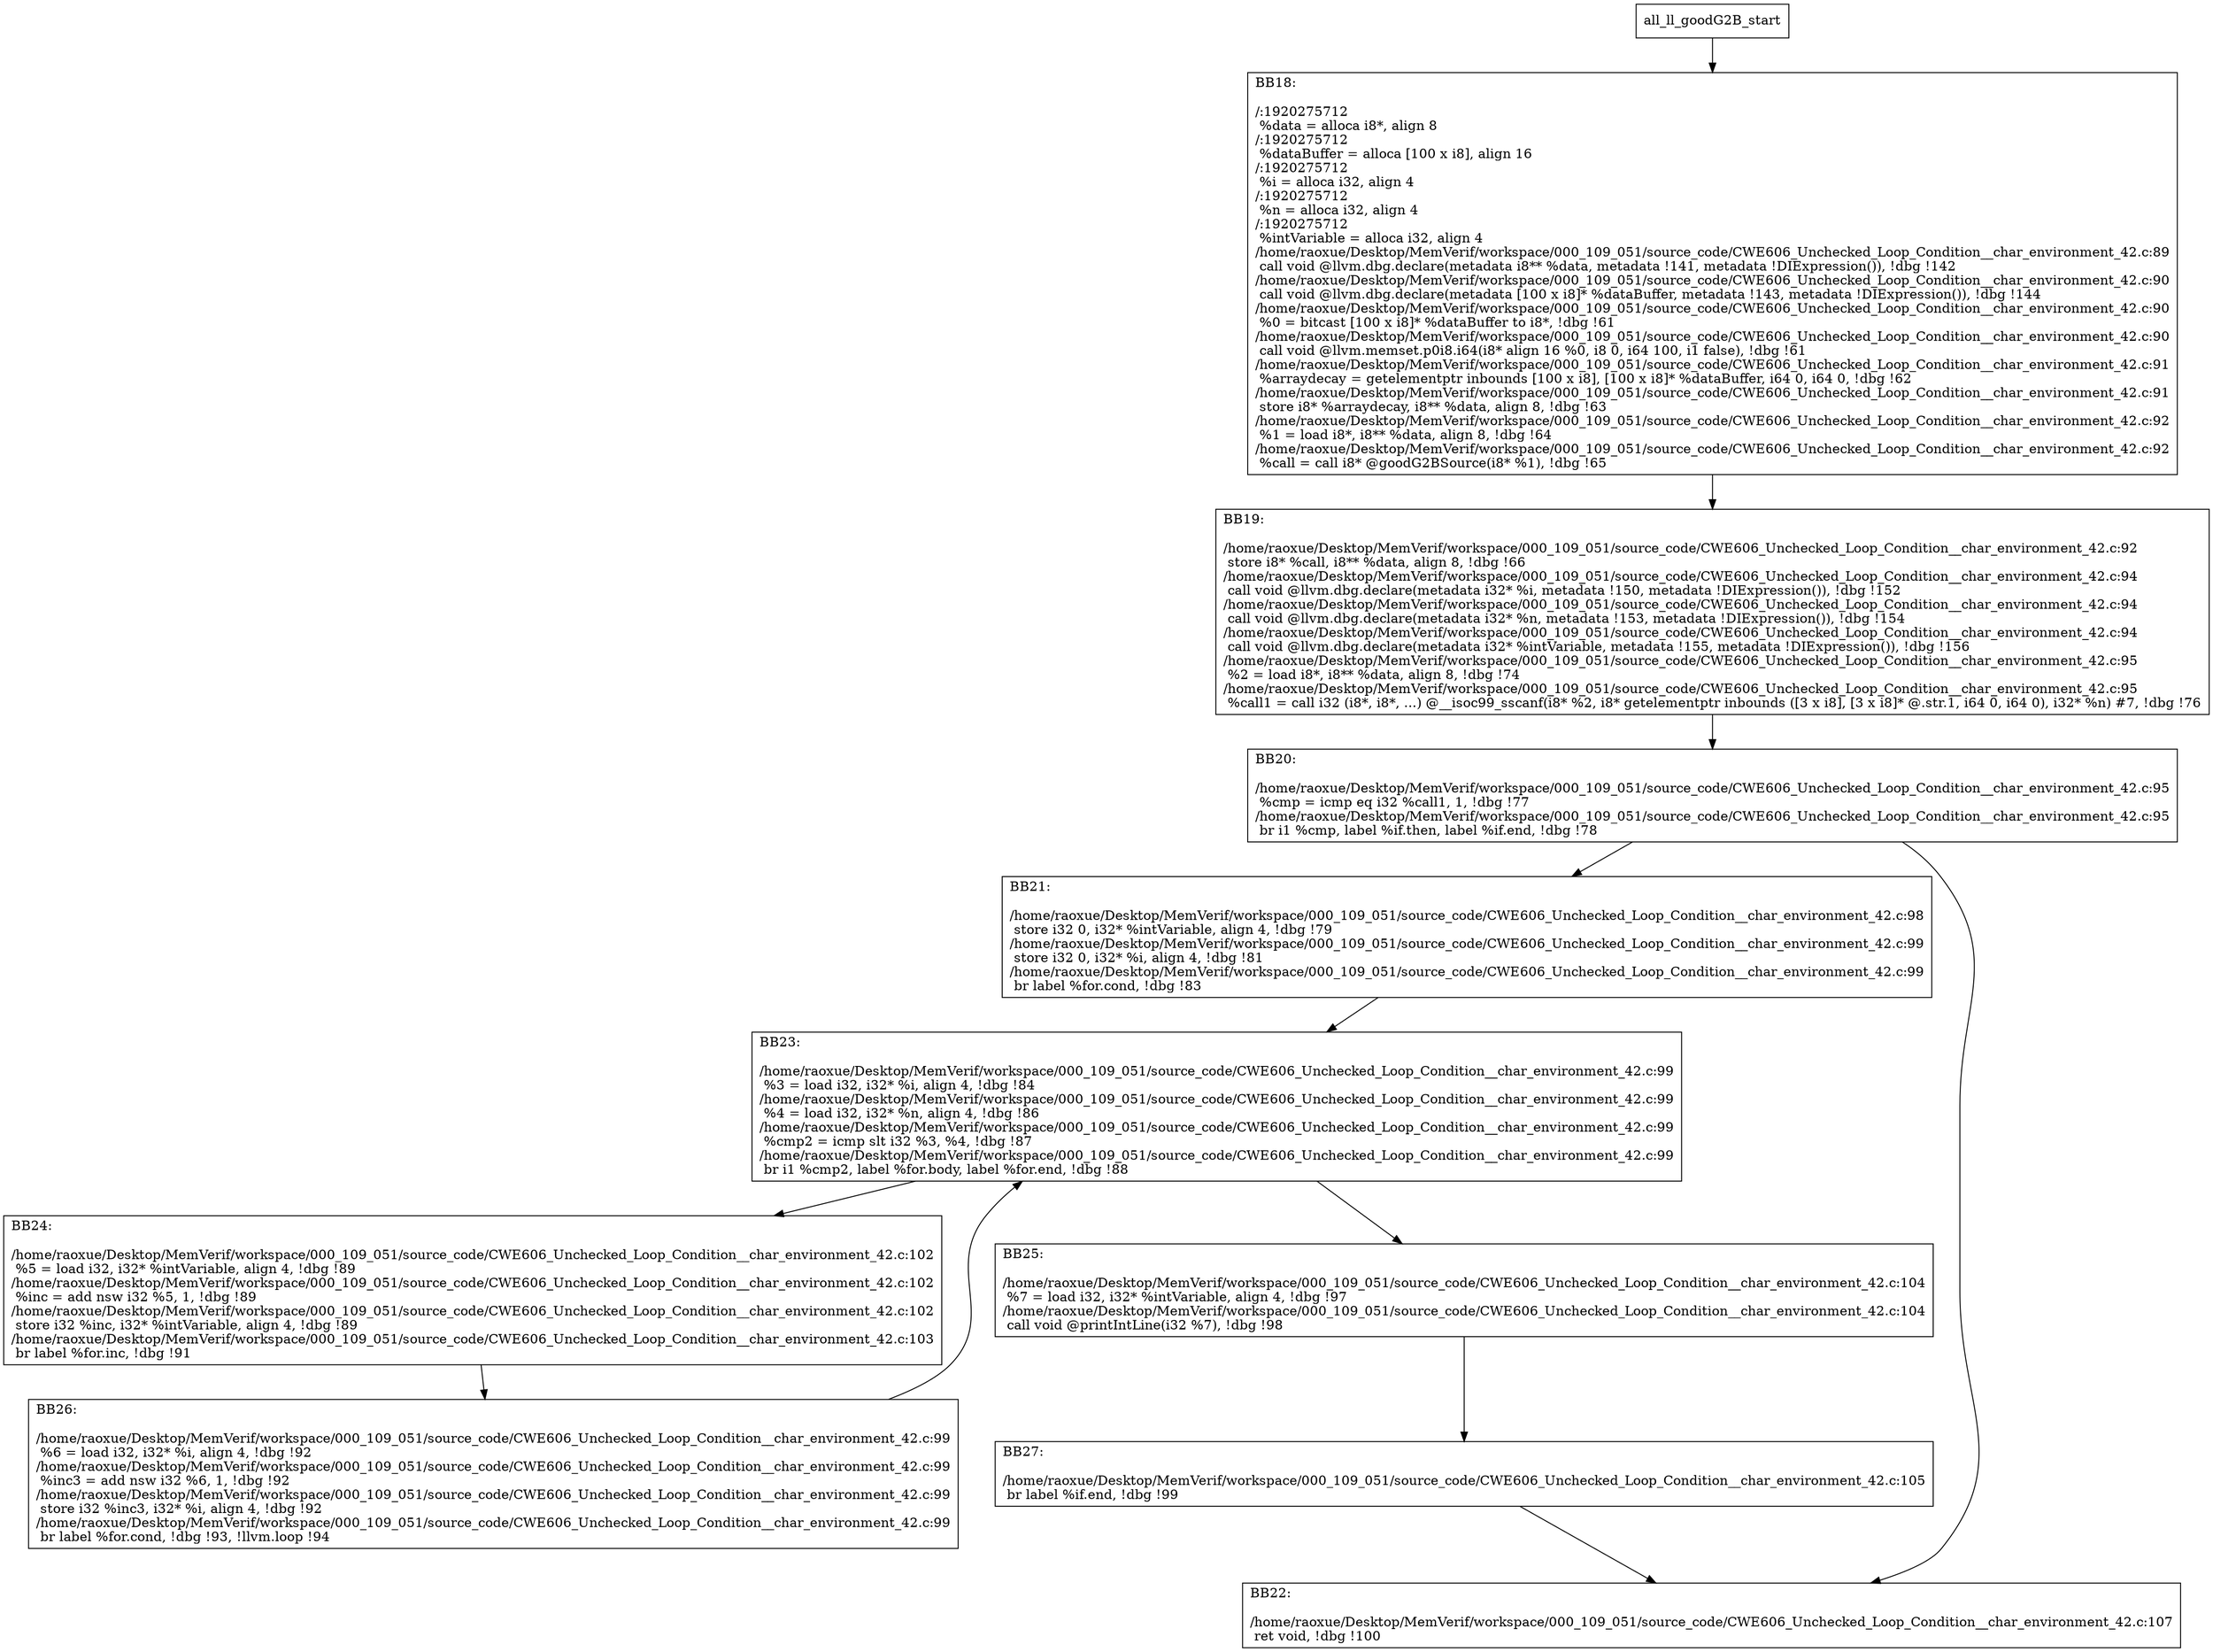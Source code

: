 digraph "CFG for'all_ll_goodG2B' function" {
	BBall_ll_goodG2B_start[shape=record,label="{all_ll_goodG2B_start}"];
	BBall_ll_goodG2B_start-> all_ll_goodG2BBB18;
	all_ll_goodG2BBB18 [shape=record, label="{BB18:\l\l/:1920275712\l
  %data = alloca i8*, align 8\l
/:1920275712\l
  %dataBuffer = alloca [100 x i8], align 16\l
/:1920275712\l
  %i = alloca i32, align 4\l
/:1920275712\l
  %n = alloca i32, align 4\l
/:1920275712\l
  %intVariable = alloca i32, align 4\l
/home/raoxue/Desktop/MemVerif/workspace/000_109_051/source_code/CWE606_Unchecked_Loop_Condition__char_environment_42.c:89\l
  call void @llvm.dbg.declare(metadata i8** %data, metadata !141, metadata !DIExpression()), !dbg !142\l
/home/raoxue/Desktop/MemVerif/workspace/000_109_051/source_code/CWE606_Unchecked_Loop_Condition__char_environment_42.c:90\l
  call void @llvm.dbg.declare(metadata [100 x i8]* %dataBuffer, metadata !143, metadata !DIExpression()), !dbg !144\l
/home/raoxue/Desktop/MemVerif/workspace/000_109_051/source_code/CWE606_Unchecked_Loop_Condition__char_environment_42.c:90\l
  %0 = bitcast [100 x i8]* %dataBuffer to i8*, !dbg !61\l
/home/raoxue/Desktop/MemVerif/workspace/000_109_051/source_code/CWE606_Unchecked_Loop_Condition__char_environment_42.c:90\l
  call void @llvm.memset.p0i8.i64(i8* align 16 %0, i8 0, i64 100, i1 false), !dbg !61\l
/home/raoxue/Desktop/MemVerif/workspace/000_109_051/source_code/CWE606_Unchecked_Loop_Condition__char_environment_42.c:91\l
  %arraydecay = getelementptr inbounds [100 x i8], [100 x i8]* %dataBuffer, i64 0, i64 0, !dbg !62\l
/home/raoxue/Desktop/MemVerif/workspace/000_109_051/source_code/CWE606_Unchecked_Loop_Condition__char_environment_42.c:91\l
  store i8* %arraydecay, i8** %data, align 8, !dbg !63\l
/home/raoxue/Desktop/MemVerif/workspace/000_109_051/source_code/CWE606_Unchecked_Loop_Condition__char_environment_42.c:92\l
  %1 = load i8*, i8** %data, align 8, !dbg !64\l
/home/raoxue/Desktop/MemVerif/workspace/000_109_051/source_code/CWE606_Unchecked_Loop_Condition__char_environment_42.c:92\l
  %call = call i8* @goodG2BSource(i8* %1), !dbg !65\l
}"];
	all_ll_goodG2BBB18-> all_ll_goodG2BBB19;
	all_ll_goodG2BBB19 [shape=record, label="{BB19:\l\l/home/raoxue/Desktop/MemVerif/workspace/000_109_051/source_code/CWE606_Unchecked_Loop_Condition__char_environment_42.c:92\l
  store i8* %call, i8** %data, align 8, !dbg !66\l
/home/raoxue/Desktop/MemVerif/workspace/000_109_051/source_code/CWE606_Unchecked_Loop_Condition__char_environment_42.c:94\l
  call void @llvm.dbg.declare(metadata i32* %i, metadata !150, metadata !DIExpression()), !dbg !152\l
/home/raoxue/Desktop/MemVerif/workspace/000_109_051/source_code/CWE606_Unchecked_Loop_Condition__char_environment_42.c:94\l
  call void @llvm.dbg.declare(metadata i32* %n, metadata !153, metadata !DIExpression()), !dbg !154\l
/home/raoxue/Desktop/MemVerif/workspace/000_109_051/source_code/CWE606_Unchecked_Loop_Condition__char_environment_42.c:94\l
  call void @llvm.dbg.declare(metadata i32* %intVariable, metadata !155, metadata !DIExpression()), !dbg !156\l
/home/raoxue/Desktop/MemVerif/workspace/000_109_051/source_code/CWE606_Unchecked_Loop_Condition__char_environment_42.c:95\l
  %2 = load i8*, i8** %data, align 8, !dbg !74\l
/home/raoxue/Desktop/MemVerif/workspace/000_109_051/source_code/CWE606_Unchecked_Loop_Condition__char_environment_42.c:95\l
  %call1 = call i32 (i8*, i8*, ...) @__isoc99_sscanf(i8* %2, i8* getelementptr inbounds ([3 x i8], [3 x i8]* @.str.1, i64 0, i64 0), i32* %n) #7, !dbg !76\l
}"];
	all_ll_goodG2BBB19-> all_ll_goodG2BBB20;
	all_ll_goodG2BBB20 [shape=record, label="{BB20:\l\l/home/raoxue/Desktop/MemVerif/workspace/000_109_051/source_code/CWE606_Unchecked_Loop_Condition__char_environment_42.c:95\l
  %cmp = icmp eq i32 %call1, 1, !dbg !77\l
/home/raoxue/Desktop/MemVerif/workspace/000_109_051/source_code/CWE606_Unchecked_Loop_Condition__char_environment_42.c:95\l
  br i1 %cmp, label %if.then, label %if.end, !dbg !78\l
}"];
	all_ll_goodG2BBB20-> all_ll_goodG2BBB21;
	all_ll_goodG2BBB20-> all_ll_goodG2BBB22;
	all_ll_goodG2BBB21 [shape=record, label="{BB21:\l\l/home/raoxue/Desktop/MemVerif/workspace/000_109_051/source_code/CWE606_Unchecked_Loop_Condition__char_environment_42.c:98\l
  store i32 0, i32* %intVariable, align 4, !dbg !79\l
/home/raoxue/Desktop/MemVerif/workspace/000_109_051/source_code/CWE606_Unchecked_Loop_Condition__char_environment_42.c:99\l
  store i32 0, i32* %i, align 4, !dbg !81\l
/home/raoxue/Desktop/MemVerif/workspace/000_109_051/source_code/CWE606_Unchecked_Loop_Condition__char_environment_42.c:99\l
  br label %for.cond, !dbg !83\l
}"];
	all_ll_goodG2BBB21-> all_ll_goodG2BBB23;
	all_ll_goodG2BBB23 [shape=record, label="{BB23:\l\l/home/raoxue/Desktop/MemVerif/workspace/000_109_051/source_code/CWE606_Unchecked_Loop_Condition__char_environment_42.c:99\l
  %3 = load i32, i32* %i, align 4, !dbg !84\l
/home/raoxue/Desktop/MemVerif/workspace/000_109_051/source_code/CWE606_Unchecked_Loop_Condition__char_environment_42.c:99\l
  %4 = load i32, i32* %n, align 4, !dbg !86\l
/home/raoxue/Desktop/MemVerif/workspace/000_109_051/source_code/CWE606_Unchecked_Loop_Condition__char_environment_42.c:99\l
  %cmp2 = icmp slt i32 %3, %4, !dbg !87\l
/home/raoxue/Desktop/MemVerif/workspace/000_109_051/source_code/CWE606_Unchecked_Loop_Condition__char_environment_42.c:99\l
  br i1 %cmp2, label %for.body, label %for.end, !dbg !88\l
}"];
	all_ll_goodG2BBB23-> all_ll_goodG2BBB24;
	all_ll_goodG2BBB23-> all_ll_goodG2BBB25;
	all_ll_goodG2BBB24 [shape=record, label="{BB24:\l\l/home/raoxue/Desktop/MemVerif/workspace/000_109_051/source_code/CWE606_Unchecked_Loop_Condition__char_environment_42.c:102\l
  %5 = load i32, i32* %intVariable, align 4, !dbg !89\l
/home/raoxue/Desktop/MemVerif/workspace/000_109_051/source_code/CWE606_Unchecked_Loop_Condition__char_environment_42.c:102\l
  %inc = add nsw i32 %5, 1, !dbg !89\l
/home/raoxue/Desktop/MemVerif/workspace/000_109_051/source_code/CWE606_Unchecked_Loop_Condition__char_environment_42.c:102\l
  store i32 %inc, i32* %intVariable, align 4, !dbg !89\l
/home/raoxue/Desktop/MemVerif/workspace/000_109_051/source_code/CWE606_Unchecked_Loop_Condition__char_environment_42.c:103\l
  br label %for.inc, !dbg !91\l
}"];
	all_ll_goodG2BBB24-> all_ll_goodG2BBB26;
	all_ll_goodG2BBB26 [shape=record, label="{BB26:\l\l/home/raoxue/Desktop/MemVerif/workspace/000_109_051/source_code/CWE606_Unchecked_Loop_Condition__char_environment_42.c:99\l
  %6 = load i32, i32* %i, align 4, !dbg !92\l
/home/raoxue/Desktop/MemVerif/workspace/000_109_051/source_code/CWE606_Unchecked_Loop_Condition__char_environment_42.c:99\l
  %inc3 = add nsw i32 %6, 1, !dbg !92\l
/home/raoxue/Desktop/MemVerif/workspace/000_109_051/source_code/CWE606_Unchecked_Loop_Condition__char_environment_42.c:99\l
  store i32 %inc3, i32* %i, align 4, !dbg !92\l
/home/raoxue/Desktop/MemVerif/workspace/000_109_051/source_code/CWE606_Unchecked_Loop_Condition__char_environment_42.c:99\l
  br label %for.cond, !dbg !93, !llvm.loop !94\l
}"];
	all_ll_goodG2BBB26-> all_ll_goodG2BBB23;
	all_ll_goodG2BBB25 [shape=record, label="{BB25:\l\l/home/raoxue/Desktop/MemVerif/workspace/000_109_051/source_code/CWE606_Unchecked_Loop_Condition__char_environment_42.c:104\l
  %7 = load i32, i32* %intVariable, align 4, !dbg !97\l
/home/raoxue/Desktop/MemVerif/workspace/000_109_051/source_code/CWE606_Unchecked_Loop_Condition__char_environment_42.c:104\l
  call void @printIntLine(i32 %7), !dbg !98\l
}"];
	all_ll_goodG2BBB25-> all_ll_goodG2BBB27;
	all_ll_goodG2BBB27 [shape=record, label="{BB27:\l\l/home/raoxue/Desktop/MemVerif/workspace/000_109_051/source_code/CWE606_Unchecked_Loop_Condition__char_environment_42.c:105\l
  br label %if.end, !dbg !99\l
}"];
	all_ll_goodG2BBB27-> all_ll_goodG2BBB22;
	all_ll_goodG2BBB22 [shape=record, label="{BB22:\l\l/home/raoxue/Desktop/MemVerif/workspace/000_109_051/source_code/CWE606_Unchecked_Loop_Condition__char_environment_42.c:107\l
  ret void, !dbg !100\l
}"];
}
